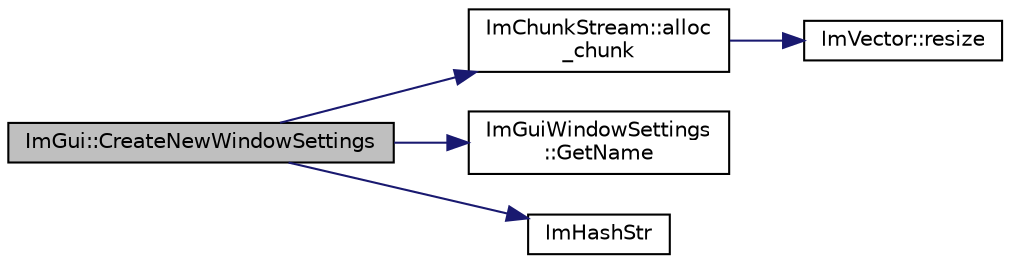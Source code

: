 digraph "ImGui::CreateNewWindowSettings"
{
 // LATEX_PDF_SIZE
  edge [fontname="Helvetica",fontsize="10",labelfontname="Helvetica",labelfontsize="10"];
  node [fontname="Helvetica",fontsize="10",shape=record];
  rankdir="LR";
  Node1 [label="ImGui::CreateNewWindowSettings",height=0.2,width=0.4,color="black", fillcolor="grey75", style="filled", fontcolor="black",tooltip=" "];
  Node1 -> Node2 [color="midnightblue",fontsize="10",style="solid"];
  Node2 [label="ImChunkStream::alloc\l_chunk",height=0.2,width=0.4,color="black", fillcolor="white", style="filled",URL="$struct_im_chunk_stream.html#abe839ee96b7507850073541509998d1f",tooltip=" "];
  Node2 -> Node3 [color="midnightblue",fontsize="10",style="solid"];
  Node3 [label="ImVector::resize",height=0.2,width=0.4,color="black", fillcolor="white", style="filled",URL="$struct_im_vector.html#ac371dd62e56ae486b1a5038cf07eee56",tooltip=" "];
  Node1 -> Node4 [color="midnightblue",fontsize="10",style="solid"];
  Node4 [label="ImGuiWindowSettings\l::GetName",height=0.2,width=0.4,color="black", fillcolor="white", style="filled",URL="$struct_im_gui_window_settings.html#aeb65945139ec9f3bfaf5b11040419373",tooltip=" "];
  Node1 -> Node5 [color="midnightblue",fontsize="10",style="solid"];
  Node5 [label="ImHashStr",height=0.2,width=0.4,color="black", fillcolor="white", style="filled",URL="$imgui_8cpp.html#acd1b12694d0365b516bf7373f182eeee",tooltip=" "];
}
